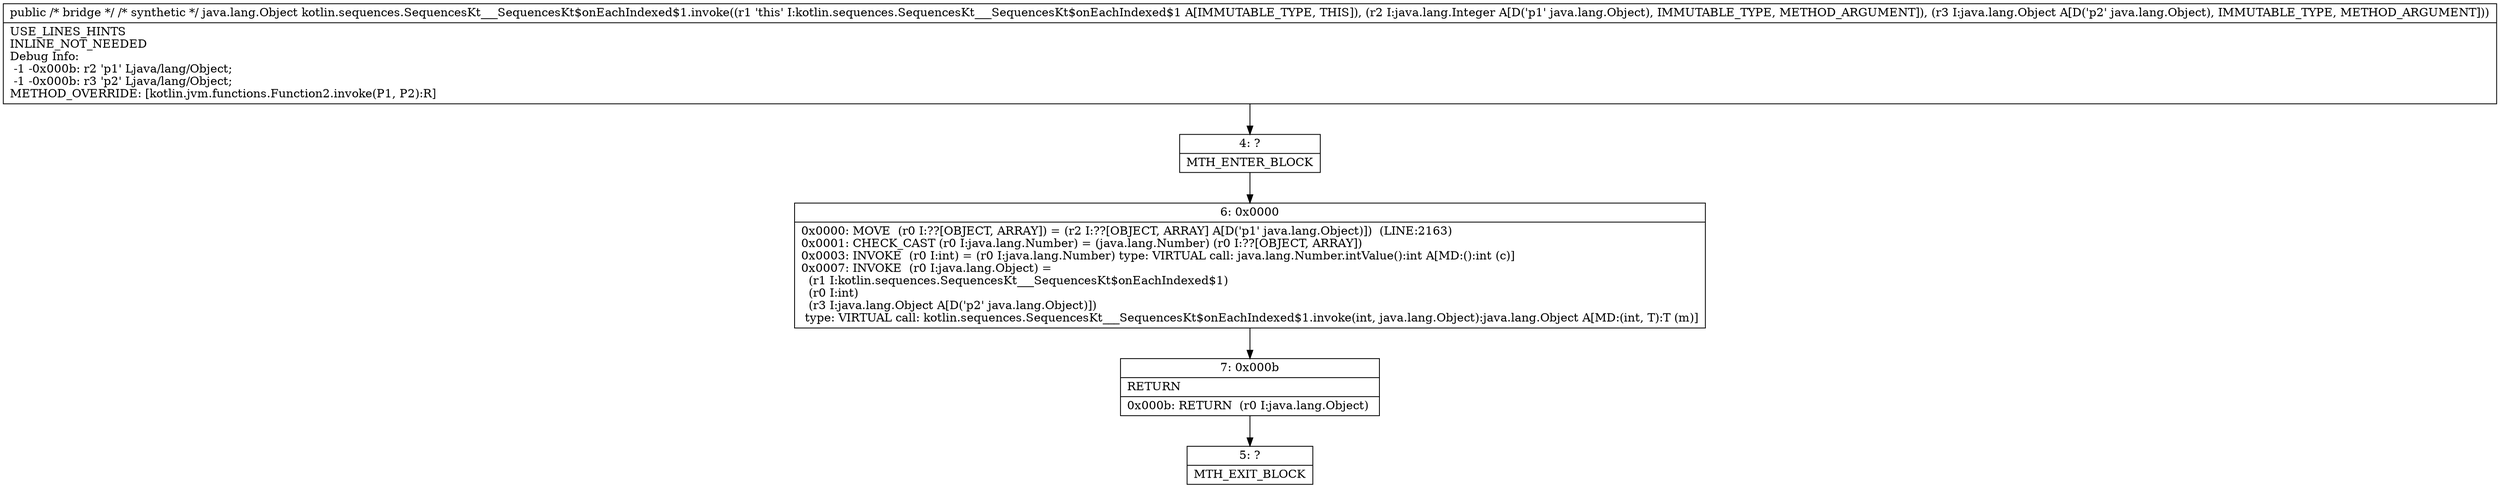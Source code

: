 digraph "CFG forkotlin.sequences.SequencesKt___SequencesKt$onEachIndexed$1.invoke(Ljava\/lang\/Object;Ljava\/lang\/Object;)Ljava\/lang\/Object;" {
Node_4 [shape=record,label="{4\:\ ?|MTH_ENTER_BLOCK\l}"];
Node_6 [shape=record,label="{6\:\ 0x0000|0x0000: MOVE  (r0 I:??[OBJECT, ARRAY]) = (r2 I:??[OBJECT, ARRAY] A[D('p1' java.lang.Object)])  (LINE:2163)\l0x0001: CHECK_CAST (r0 I:java.lang.Number) = (java.lang.Number) (r0 I:??[OBJECT, ARRAY]) \l0x0003: INVOKE  (r0 I:int) = (r0 I:java.lang.Number) type: VIRTUAL call: java.lang.Number.intValue():int A[MD:():int (c)]\l0x0007: INVOKE  (r0 I:java.lang.Object) = \l  (r1 I:kotlin.sequences.SequencesKt___SequencesKt$onEachIndexed$1)\l  (r0 I:int)\l  (r3 I:java.lang.Object A[D('p2' java.lang.Object)])\l type: VIRTUAL call: kotlin.sequences.SequencesKt___SequencesKt$onEachIndexed$1.invoke(int, java.lang.Object):java.lang.Object A[MD:(int, T):T (m)]\l}"];
Node_7 [shape=record,label="{7\:\ 0x000b|RETURN\l|0x000b: RETURN  (r0 I:java.lang.Object) \l}"];
Node_5 [shape=record,label="{5\:\ ?|MTH_EXIT_BLOCK\l}"];
MethodNode[shape=record,label="{public \/* bridge *\/ \/* synthetic *\/ java.lang.Object kotlin.sequences.SequencesKt___SequencesKt$onEachIndexed$1.invoke((r1 'this' I:kotlin.sequences.SequencesKt___SequencesKt$onEachIndexed$1 A[IMMUTABLE_TYPE, THIS]), (r2 I:java.lang.Integer A[D('p1' java.lang.Object), IMMUTABLE_TYPE, METHOD_ARGUMENT]), (r3 I:java.lang.Object A[D('p2' java.lang.Object), IMMUTABLE_TYPE, METHOD_ARGUMENT]))  | USE_LINES_HINTS\lINLINE_NOT_NEEDED\lDebug Info:\l  \-1 \-0x000b: r2 'p1' Ljava\/lang\/Object;\l  \-1 \-0x000b: r3 'p2' Ljava\/lang\/Object;\lMETHOD_OVERRIDE: [kotlin.jvm.functions.Function2.invoke(P1, P2):R]\l}"];
MethodNode -> Node_4;Node_4 -> Node_6;
Node_6 -> Node_7;
Node_7 -> Node_5;
}

